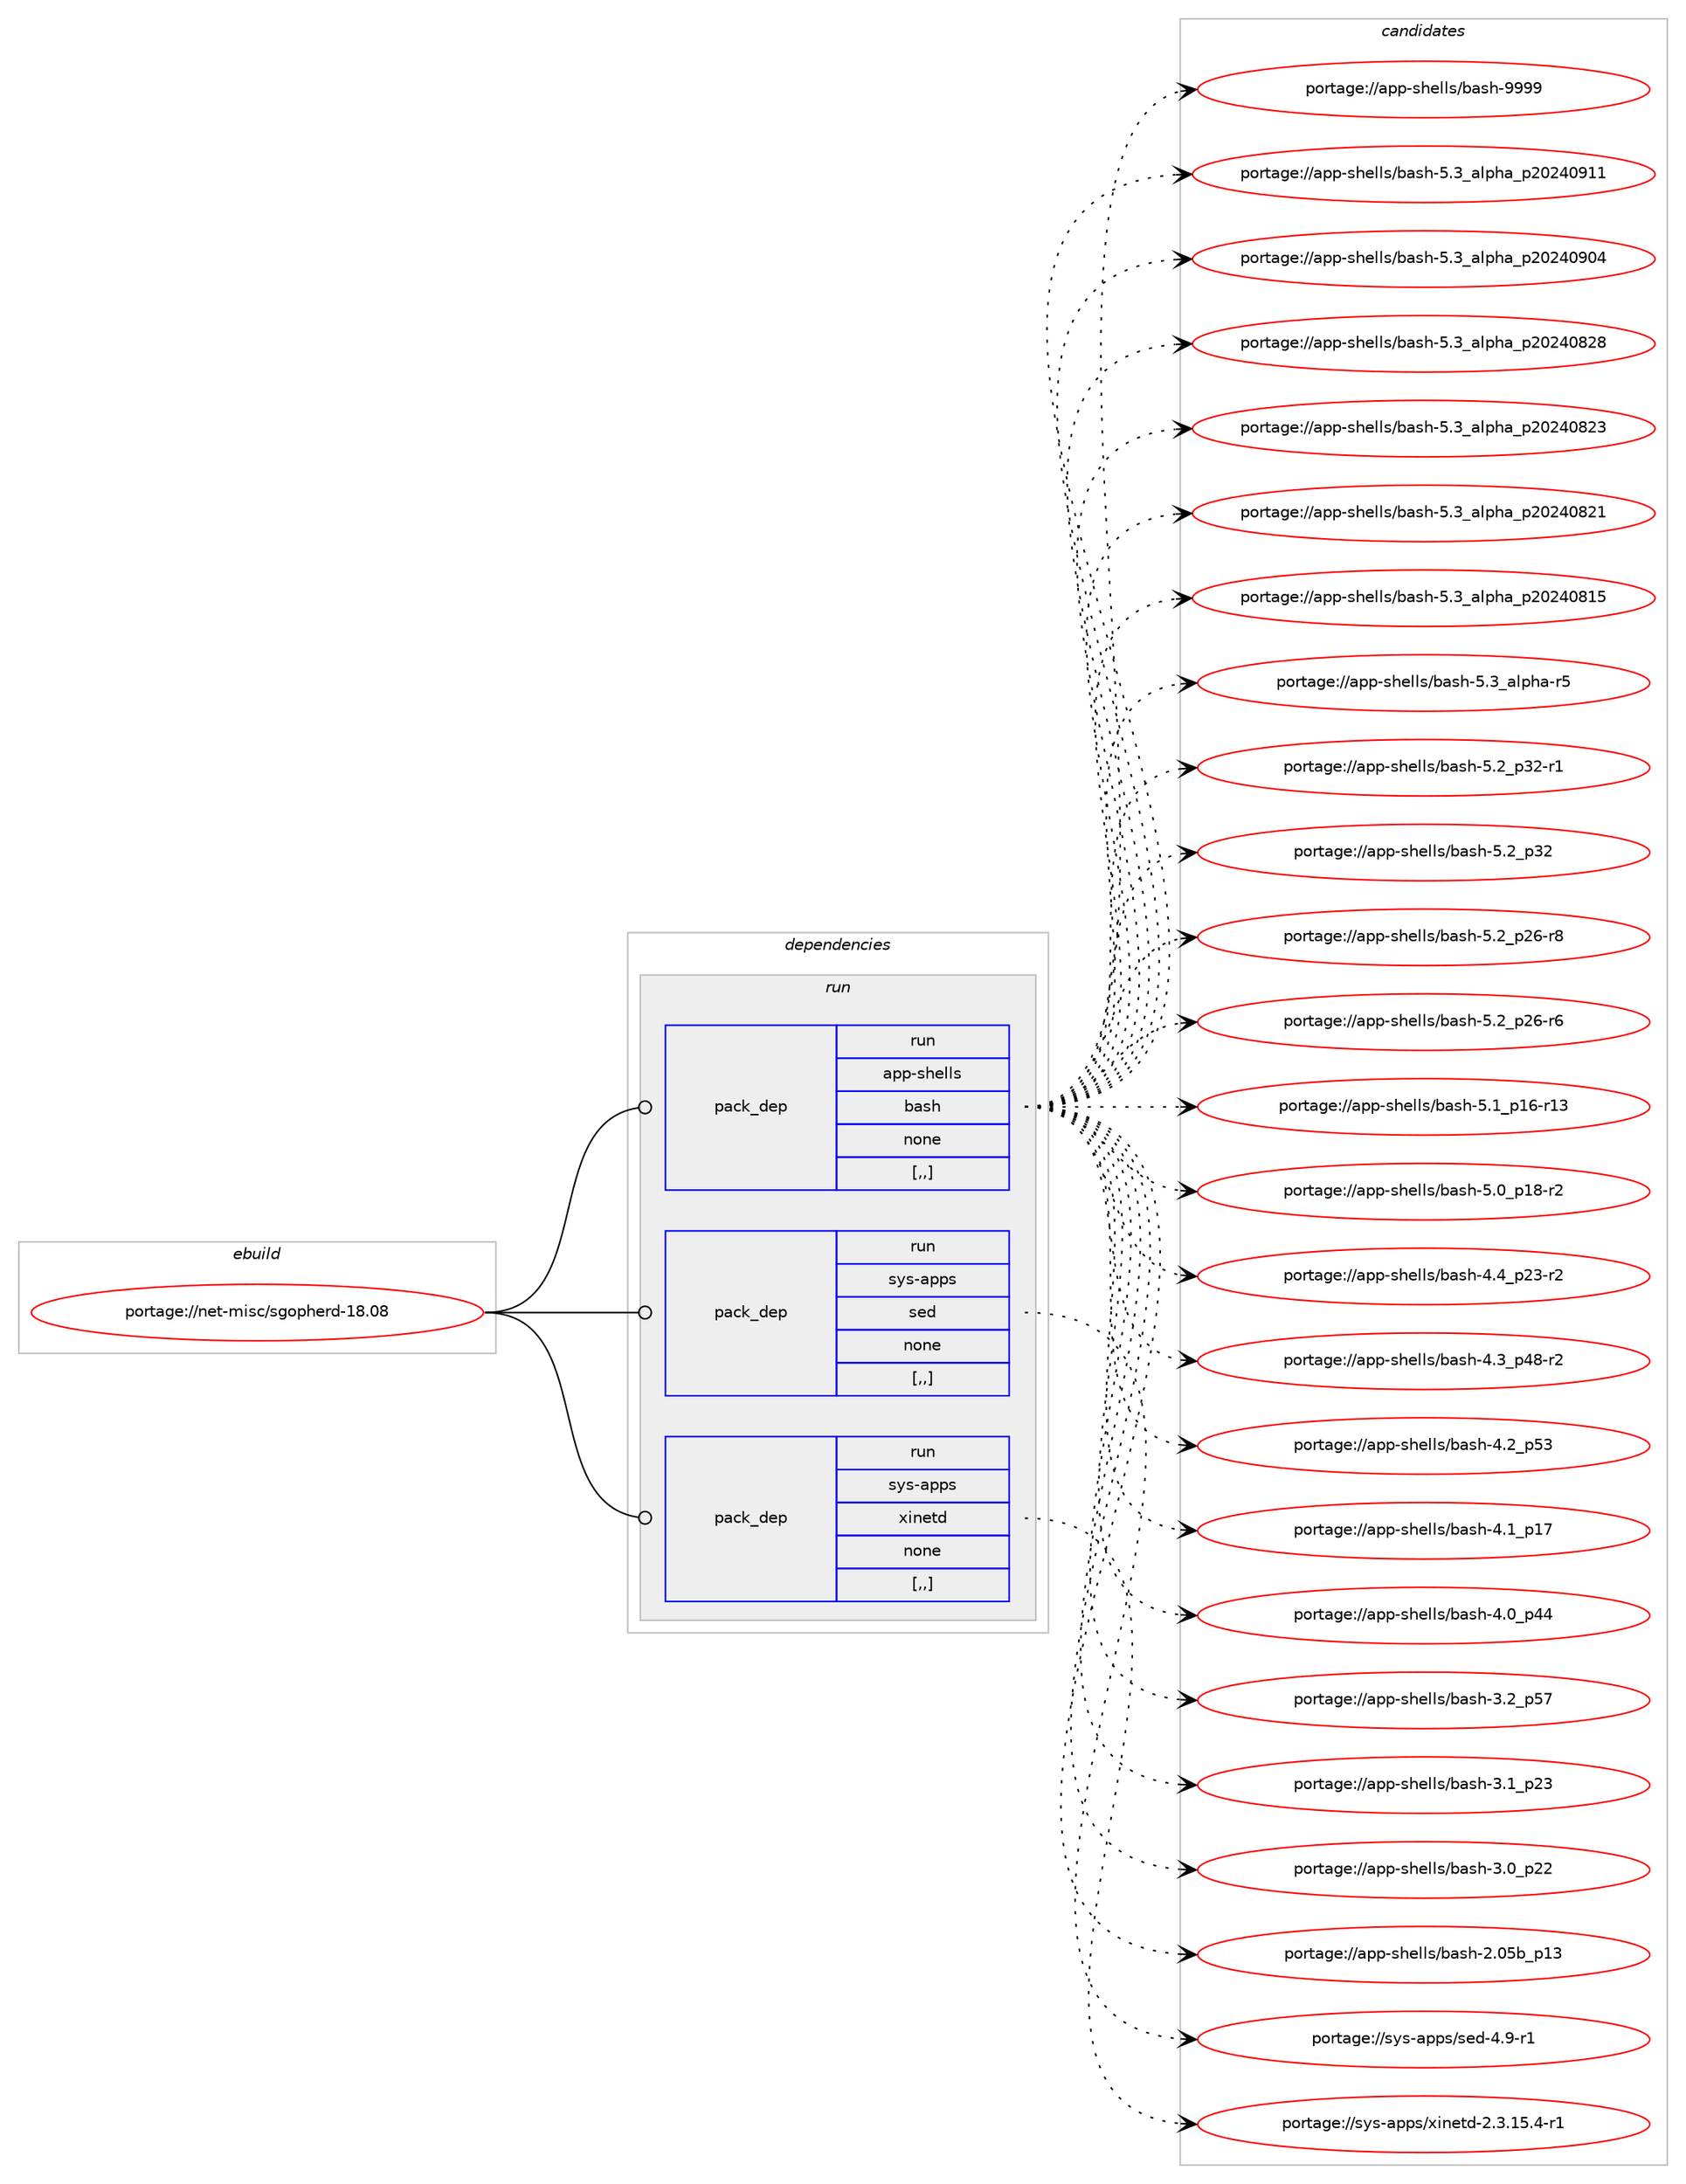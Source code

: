 digraph prolog {

# *************
# Graph options
# *************

newrank=true;
concentrate=true;
compound=true;
graph [rankdir=LR,fontname=Helvetica,fontsize=10,ranksep=1.5];#, ranksep=2.5, nodesep=0.2];
edge  [arrowhead=vee];
node  [fontname=Helvetica,fontsize=10];

# **********
# The ebuild
# **********

subgraph cluster_leftcol {
color=gray;
label=<<i>ebuild</i>>;
id [label="portage://net-misc/sgopherd-18.08", color=red, width=4, href="../net-misc/sgopherd-18.08.svg"];
}

# ****************
# The dependencies
# ****************

subgraph cluster_midcol {
color=gray;
label=<<i>dependencies</i>>;
subgraph cluster_compile {
fillcolor="#eeeeee";
style=filled;
label=<<i>compile</i>>;
}
subgraph cluster_compileandrun {
fillcolor="#eeeeee";
style=filled;
label=<<i>compile and run</i>>;
}
subgraph cluster_run {
fillcolor="#eeeeee";
style=filled;
label=<<i>run</i>>;
subgraph pack7485 {
dependency12100 [label=<<TABLE BORDER="0" CELLBORDER="1" CELLSPACING="0" CELLPADDING="4" WIDTH="220"><TR><TD ROWSPAN="6" CELLPADDING="30">pack_dep</TD></TR><TR><TD WIDTH="110">run</TD></TR><TR><TD>app-shells</TD></TR><TR><TD>bash</TD></TR><TR><TD>none</TD></TR><TR><TD>[,,]</TD></TR></TABLE>>, shape=none, color=blue];
}
id:e -> dependency12100:w [weight=20,style="solid",arrowhead="odot"];
subgraph pack7486 {
dependency12101 [label=<<TABLE BORDER="0" CELLBORDER="1" CELLSPACING="0" CELLPADDING="4" WIDTH="220"><TR><TD ROWSPAN="6" CELLPADDING="30">pack_dep</TD></TR><TR><TD WIDTH="110">run</TD></TR><TR><TD>sys-apps</TD></TR><TR><TD>sed</TD></TR><TR><TD>none</TD></TR><TR><TD>[,,]</TD></TR></TABLE>>, shape=none, color=blue];
}
id:e -> dependency12101:w [weight=20,style="solid",arrowhead="odot"];
subgraph pack7487 {
dependency12102 [label=<<TABLE BORDER="0" CELLBORDER="1" CELLSPACING="0" CELLPADDING="4" WIDTH="220"><TR><TD ROWSPAN="6" CELLPADDING="30">pack_dep</TD></TR><TR><TD WIDTH="110">run</TD></TR><TR><TD>sys-apps</TD></TR><TR><TD>xinetd</TD></TR><TR><TD>none</TD></TR><TR><TD>[,,]</TD></TR></TABLE>>, shape=none, color=blue];
}
id:e -> dependency12102:w [weight=20,style="solid",arrowhead="odot"];
}
}

# **************
# The candidates
# **************

subgraph cluster_choices {
rank=same;
color=gray;
label=<<i>candidates</i>>;

subgraph choice7485 {
color=black;
nodesep=1;
choice97112112451151041011081081154798971151044557575757 [label="portage://app-shells/bash-9999", color=red, width=4,href="../app-shells/bash-9999.svg"];
choice971121124511510410110810811547989711510445534651959710811210497951125048505248574949 [label="portage://app-shells/bash-5.3_alpha_p20240911", color=red, width=4,href="../app-shells/bash-5.3_alpha_p20240911.svg"];
choice971121124511510410110810811547989711510445534651959710811210497951125048505248574852 [label="portage://app-shells/bash-5.3_alpha_p20240904", color=red, width=4,href="../app-shells/bash-5.3_alpha_p20240904.svg"];
choice971121124511510410110810811547989711510445534651959710811210497951125048505248565056 [label="portage://app-shells/bash-5.3_alpha_p20240828", color=red, width=4,href="../app-shells/bash-5.3_alpha_p20240828.svg"];
choice971121124511510410110810811547989711510445534651959710811210497951125048505248565051 [label="portage://app-shells/bash-5.3_alpha_p20240823", color=red, width=4,href="../app-shells/bash-5.3_alpha_p20240823.svg"];
choice971121124511510410110810811547989711510445534651959710811210497951125048505248565049 [label="portage://app-shells/bash-5.3_alpha_p20240821", color=red, width=4,href="../app-shells/bash-5.3_alpha_p20240821.svg"];
choice971121124511510410110810811547989711510445534651959710811210497951125048505248564953 [label="portage://app-shells/bash-5.3_alpha_p20240815", color=red, width=4,href="../app-shells/bash-5.3_alpha_p20240815.svg"];
choice9711211245115104101108108115479897115104455346519597108112104974511453 [label="portage://app-shells/bash-5.3_alpha-r5", color=red, width=4,href="../app-shells/bash-5.3_alpha-r5.svg"];
choice9711211245115104101108108115479897115104455346509511251504511449 [label="portage://app-shells/bash-5.2_p32-r1", color=red, width=4,href="../app-shells/bash-5.2_p32-r1.svg"];
choice971121124511510410110810811547989711510445534650951125150 [label="portage://app-shells/bash-5.2_p32", color=red, width=4,href="../app-shells/bash-5.2_p32.svg"];
choice9711211245115104101108108115479897115104455346509511250544511456 [label="portage://app-shells/bash-5.2_p26-r8", color=red, width=4,href="../app-shells/bash-5.2_p26-r8.svg"];
choice9711211245115104101108108115479897115104455346509511250544511454 [label="portage://app-shells/bash-5.2_p26-r6", color=red, width=4,href="../app-shells/bash-5.2_p26-r6.svg"];
choice971121124511510410110810811547989711510445534649951124954451144951 [label="portage://app-shells/bash-5.1_p16-r13", color=red, width=4,href="../app-shells/bash-5.1_p16-r13.svg"];
choice9711211245115104101108108115479897115104455346489511249564511450 [label="portage://app-shells/bash-5.0_p18-r2", color=red, width=4,href="../app-shells/bash-5.0_p18-r2.svg"];
choice9711211245115104101108108115479897115104455246529511250514511450 [label="portage://app-shells/bash-4.4_p23-r2", color=red, width=4,href="../app-shells/bash-4.4_p23-r2.svg"];
choice9711211245115104101108108115479897115104455246519511252564511450 [label="portage://app-shells/bash-4.3_p48-r2", color=red, width=4,href="../app-shells/bash-4.3_p48-r2.svg"];
choice971121124511510410110810811547989711510445524650951125351 [label="portage://app-shells/bash-4.2_p53", color=red, width=4,href="../app-shells/bash-4.2_p53.svg"];
choice971121124511510410110810811547989711510445524649951124955 [label="portage://app-shells/bash-4.1_p17", color=red, width=4,href="../app-shells/bash-4.1_p17.svg"];
choice971121124511510410110810811547989711510445524648951125252 [label="portage://app-shells/bash-4.0_p44", color=red, width=4,href="../app-shells/bash-4.0_p44.svg"];
choice971121124511510410110810811547989711510445514650951125355 [label="portage://app-shells/bash-3.2_p57", color=red, width=4,href="../app-shells/bash-3.2_p57.svg"];
choice971121124511510410110810811547989711510445514649951125051 [label="portage://app-shells/bash-3.1_p23", color=red, width=4,href="../app-shells/bash-3.1_p23.svg"];
choice971121124511510410110810811547989711510445514648951125050 [label="portage://app-shells/bash-3.0_p22", color=red, width=4,href="../app-shells/bash-3.0_p22.svg"];
choice9711211245115104101108108115479897115104455046485398951124951 [label="portage://app-shells/bash-2.05b_p13", color=red, width=4,href="../app-shells/bash-2.05b_p13.svg"];
dependency12100:e -> choice97112112451151041011081081154798971151044557575757:w [style=dotted,weight="100"];
dependency12100:e -> choice971121124511510410110810811547989711510445534651959710811210497951125048505248574949:w [style=dotted,weight="100"];
dependency12100:e -> choice971121124511510410110810811547989711510445534651959710811210497951125048505248574852:w [style=dotted,weight="100"];
dependency12100:e -> choice971121124511510410110810811547989711510445534651959710811210497951125048505248565056:w [style=dotted,weight="100"];
dependency12100:e -> choice971121124511510410110810811547989711510445534651959710811210497951125048505248565051:w [style=dotted,weight="100"];
dependency12100:e -> choice971121124511510410110810811547989711510445534651959710811210497951125048505248565049:w [style=dotted,weight="100"];
dependency12100:e -> choice971121124511510410110810811547989711510445534651959710811210497951125048505248564953:w [style=dotted,weight="100"];
dependency12100:e -> choice9711211245115104101108108115479897115104455346519597108112104974511453:w [style=dotted,weight="100"];
dependency12100:e -> choice9711211245115104101108108115479897115104455346509511251504511449:w [style=dotted,weight="100"];
dependency12100:e -> choice971121124511510410110810811547989711510445534650951125150:w [style=dotted,weight="100"];
dependency12100:e -> choice9711211245115104101108108115479897115104455346509511250544511456:w [style=dotted,weight="100"];
dependency12100:e -> choice9711211245115104101108108115479897115104455346509511250544511454:w [style=dotted,weight="100"];
dependency12100:e -> choice971121124511510410110810811547989711510445534649951124954451144951:w [style=dotted,weight="100"];
dependency12100:e -> choice9711211245115104101108108115479897115104455346489511249564511450:w [style=dotted,weight="100"];
dependency12100:e -> choice9711211245115104101108108115479897115104455246529511250514511450:w [style=dotted,weight="100"];
dependency12100:e -> choice9711211245115104101108108115479897115104455246519511252564511450:w [style=dotted,weight="100"];
dependency12100:e -> choice971121124511510410110810811547989711510445524650951125351:w [style=dotted,weight="100"];
dependency12100:e -> choice971121124511510410110810811547989711510445524649951124955:w [style=dotted,weight="100"];
dependency12100:e -> choice971121124511510410110810811547989711510445524648951125252:w [style=dotted,weight="100"];
dependency12100:e -> choice971121124511510410110810811547989711510445514650951125355:w [style=dotted,weight="100"];
dependency12100:e -> choice971121124511510410110810811547989711510445514649951125051:w [style=dotted,weight="100"];
dependency12100:e -> choice971121124511510410110810811547989711510445514648951125050:w [style=dotted,weight="100"];
dependency12100:e -> choice9711211245115104101108108115479897115104455046485398951124951:w [style=dotted,weight="100"];
}
subgraph choice7486 {
color=black;
nodesep=1;
choice115121115459711211211547115101100455246574511449 [label="portage://sys-apps/sed-4.9-r1", color=red, width=4,href="../sys-apps/sed-4.9-r1.svg"];
dependency12101:e -> choice115121115459711211211547115101100455246574511449:w [style=dotted,weight="100"];
}
subgraph choice7487 {
color=black;
nodesep=1;
choice1151211154597112112115471201051101011161004550465146495346524511449 [label="portage://sys-apps/xinetd-2.3.15.4-r1", color=red, width=4,href="../sys-apps/xinetd-2.3.15.4-r1.svg"];
dependency12102:e -> choice1151211154597112112115471201051101011161004550465146495346524511449:w [style=dotted,weight="100"];
}
}

}
